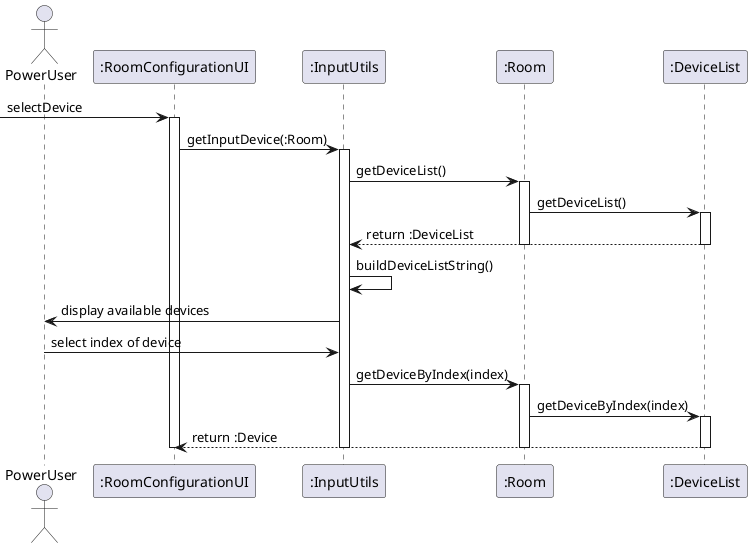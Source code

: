 @startuml

actor PowerUser

-> ":RoomConfigurationUI": selectDevice
activate ":RoomConfigurationUI"
":RoomConfigurationUI" -> ":InputUtils": getInputDevice(:Room)
activate ":InputUtils"
":InputUtils" -> ":Room": getDeviceList()
activate ":Room"
":Room" -> ":DeviceList": getDeviceList()
activate ":DeviceList"
":DeviceList" --> ":InputUtils": return :DeviceList
deactivate ":DeviceList"
deactivate ":Room"
":InputUtils" -> ":InputUtils": buildDeviceListString()
":InputUtils" -> PowerUser: display available devices
PowerUser -> ":InputUtils":  select index of device
":InputUtils" -> ":Room": getDeviceByIndex(index)
activate ":Room"
":Room" -> ":DeviceList": getDeviceByIndex(index)
activate ":DeviceList"
":DeviceList" --> ":RoomConfigurationUI": return :Device
deactivate ":DeviceList"
deactivate ":Room"
deactivate ":RoomConfigurationUI"
deactivate ":InputUtils"
@enduml